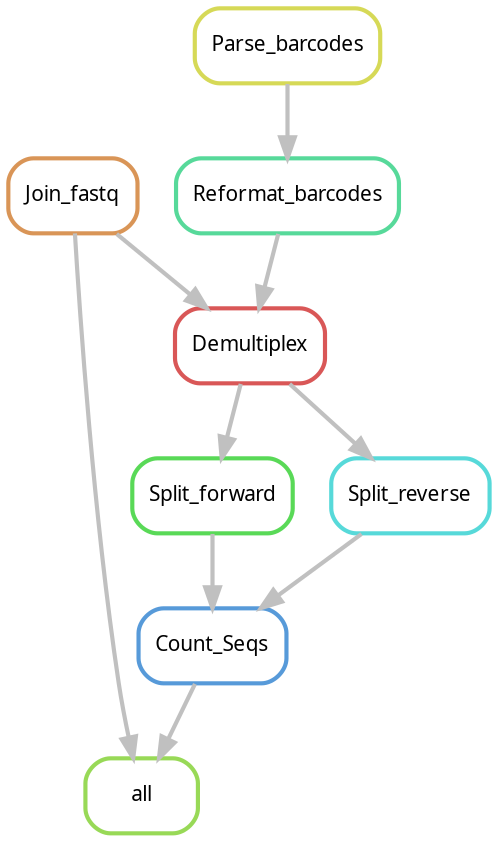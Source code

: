 digraph snakemake_dag {
    graph[bgcolor=white, margin=0];
    node[shape=box, style=rounded, fontname=sans,                 fontsize=10, penwidth=2];
    edge[penwidth=2, color=grey];
	0[label = "all", color = "0.25 0.6 0.85", style="rounded"];
	1[label = "Join_fastq", color = "0.08 0.6 0.85", style="rounded"];
	2[label = "Count_Seqs", color = "0.58 0.6 0.85", style="rounded"];
	3[label = "Split_forward", color = "0.33 0.6 0.85", style="rounded"];
	4[label = "Demultiplex", color = "0.00 0.6 0.85", style="rounded"];
	5[label = "Reformat_barcodes", color = "0.42 0.6 0.85", style="rounded"];
	6[label = "Parse_barcodes", color = "0.17 0.6 0.85", style="rounded"];
	7[label = "Split_reverse", color = "0.50 0.6 0.85", style="rounded"];
	1 -> 0
	2 -> 0
	3 -> 2
	7 -> 2
	4 -> 3
	5 -> 4
	1 -> 4
	6 -> 5
	4 -> 7
}            

